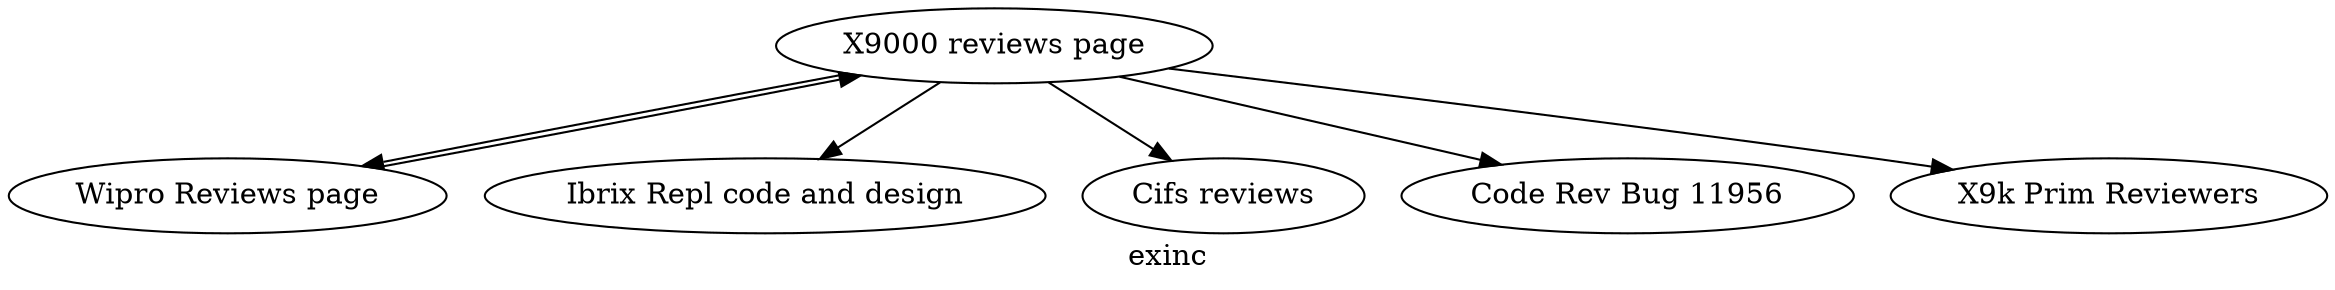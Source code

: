 
digraph cycle {
label="exinc"
//
// pages
//
x9kRevP [label="X9000 reviews page"];
wipRevP  [label="Wipro Reviews page"];
subgraph {
    rank="same"
    ibRepRev [label="Ibrix Repl code and design"];
    cifRev   [label="Cifs reviews"];
    caseIns  [label="Code Rev Bug 11956"];
    x9kRevrs [label="X9k Prim Reviewers"];
}
//
// relationships
//
x9kRevP -> ibRepRev ;
x9kRevP -> cifRev ;
x9kRevP -> caseIns ;
x9kRevP -> wipRevP ;
x9kRevP -> x9kRevrs ;
wipRevP -> x9kRevP ;
}
